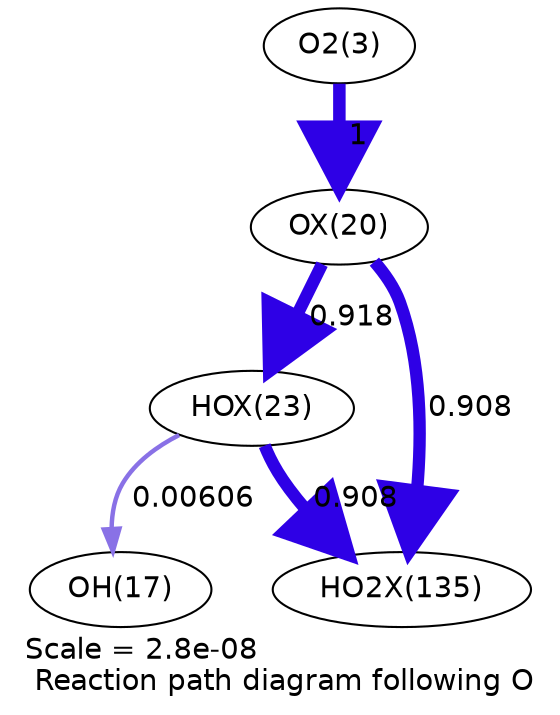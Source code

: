 digraph reaction_paths {
center=1;
s5 -> s31[fontname="Helvetica", penwidth=6, arrowsize=3, color="0.7, 1.5, 0.9"
, label=" 1"];
s31 -> s34[fontname="Helvetica", penwidth=5.94, arrowsize=2.97, color="0.7, 1.42, 0.9"
, label=" 0.918"];
s31 -> s48[fontname="Helvetica", penwidth=5.93, arrowsize=2.96, color="0.7, 1.41, 0.9"
, label=" 0.908"];
s34 -> s19[fontname="Helvetica", penwidth=2.14, arrowsize=1.07, color="0.7, 0.506, 0.9"
, label=" 0.00606"];
s34 -> s48[fontname="Helvetica", penwidth=5.93, arrowsize=2.96, color="0.7, 1.41, 0.9"
, label=" 0.908"];
s5 [ fontname="Helvetica", label="O2(3)"];
s19 [ fontname="Helvetica", label="OH(17)"];
s31 [ fontname="Helvetica", label="OX(20)"];
s34 [ fontname="Helvetica", label="HOX(23)"];
s48 [ fontname="Helvetica", label="HO2X(135)"];
 label = "Scale = 2.8e-08\l Reaction path diagram following O";
 fontname = "Helvetica";
}
